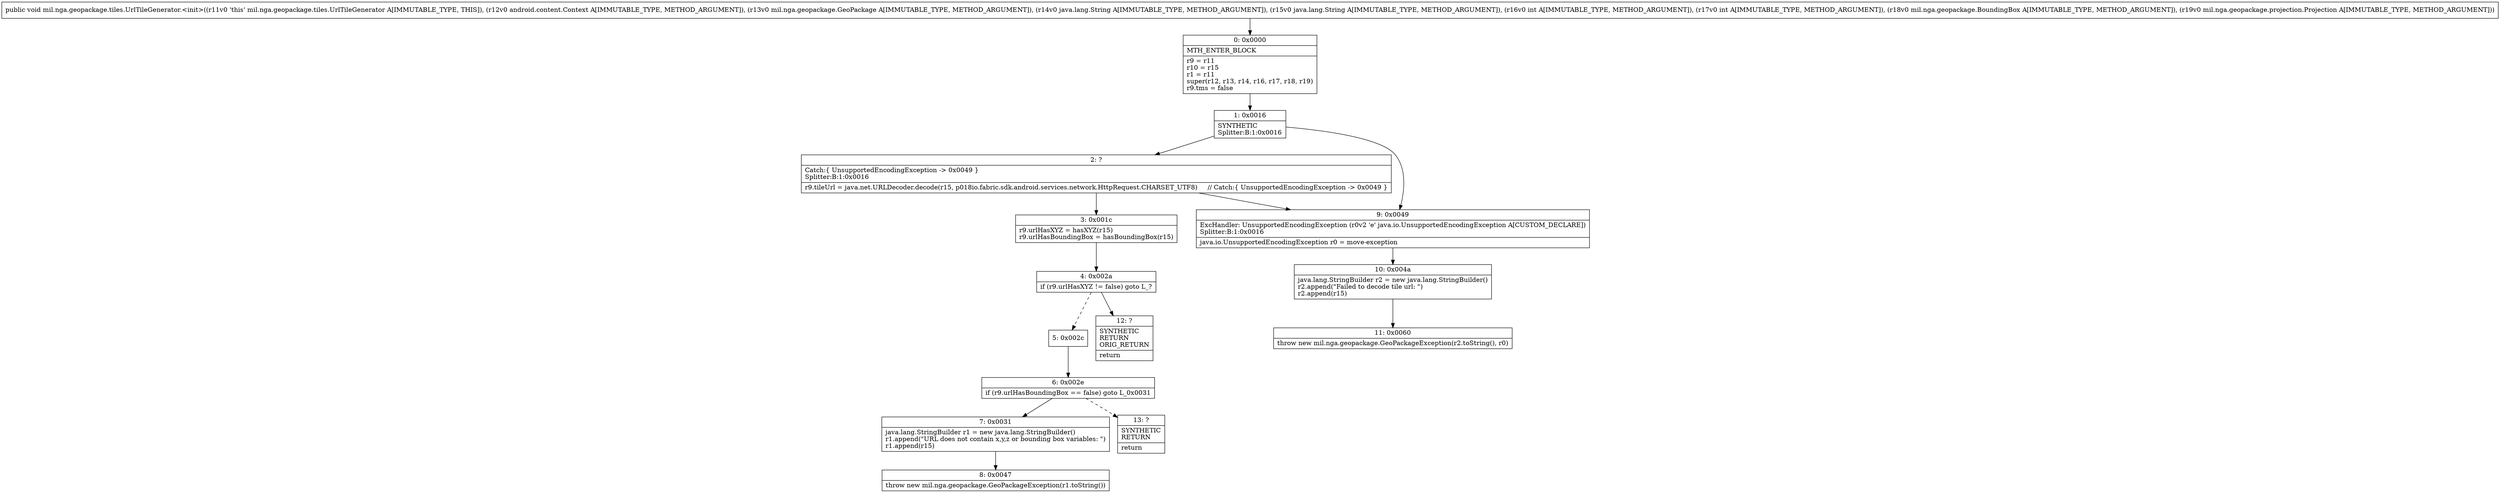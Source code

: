 digraph "CFG formil.nga.geopackage.tiles.UrlTileGenerator.\<init\>(Landroid\/content\/Context;Lmil\/nga\/geopackage\/GeoPackage;Ljava\/lang\/String;Ljava\/lang\/String;IILmil\/nga\/geopackage\/BoundingBox;Lmil\/nga\/geopackage\/projection\/Projection;)V" {
Node_0 [shape=record,label="{0\:\ 0x0000|MTH_ENTER_BLOCK\l|r9 = r11\lr10 = r15\lr1 = r11\lsuper(r12, r13, r14, r16, r17, r18, r19)\lr9.tms = false\l}"];
Node_1 [shape=record,label="{1\:\ 0x0016|SYNTHETIC\lSplitter:B:1:0x0016\l}"];
Node_2 [shape=record,label="{2\:\ ?|Catch:\{ UnsupportedEncodingException \-\> 0x0049 \}\lSplitter:B:1:0x0016\l|r9.tileUrl = java.net.URLDecoder.decode(r15, p018io.fabric.sdk.android.services.network.HttpRequest.CHARSET_UTF8)     \/\/ Catch:\{ UnsupportedEncodingException \-\> 0x0049 \}\l}"];
Node_3 [shape=record,label="{3\:\ 0x001c|r9.urlHasXYZ = hasXYZ(r15)\lr9.urlHasBoundingBox = hasBoundingBox(r15)\l}"];
Node_4 [shape=record,label="{4\:\ 0x002a|if (r9.urlHasXYZ != false) goto L_?\l}"];
Node_5 [shape=record,label="{5\:\ 0x002c}"];
Node_6 [shape=record,label="{6\:\ 0x002e|if (r9.urlHasBoundingBox == false) goto L_0x0031\l}"];
Node_7 [shape=record,label="{7\:\ 0x0031|java.lang.StringBuilder r1 = new java.lang.StringBuilder()\lr1.append(\"URL does not contain x,y,z or bounding box variables: \")\lr1.append(r15)\l}"];
Node_8 [shape=record,label="{8\:\ 0x0047|throw new mil.nga.geopackage.GeoPackageException(r1.toString())\l}"];
Node_9 [shape=record,label="{9\:\ 0x0049|ExcHandler: UnsupportedEncodingException (r0v2 'e' java.io.UnsupportedEncodingException A[CUSTOM_DECLARE])\lSplitter:B:1:0x0016\l|java.io.UnsupportedEncodingException r0 = move\-exception\l}"];
Node_10 [shape=record,label="{10\:\ 0x004a|java.lang.StringBuilder r2 = new java.lang.StringBuilder()\lr2.append(\"Failed to decode tile url: \")\lr2.append(r15)\l}"];
Node_11 [shape=record,label="{11\:\ 0x0060|throw new mil.nga.geopackage.GeoPackageException(r2.toString(), r0)\l}"];
Node_12 [shape=record,label="{12\:\ ?|SYNTHETIC\lRETURN\lORIG_RETURN\l|return\l}"];
Node_13 [shape=record,label="{13\:\ ?|SYNTHETIC\lRETURN\l|return\l}"];
MethodNode[shape=record,label="{public void mil.nga.geopackage.tiles.UrlTileGenerator.\<init\>((r11v0 'this' mil.nga.geopackage.tiles.UrlTileGenerator A[IMMUTABLE_TYPE, THIS]), (r12v0 android.content.Context A[IMMUTABLE_TYPE, METHOD_ARGUMENT]), (r13v0 mil.nga.geopackage.GeoPackage A[IMMUTABLE_TYPE, METHOD_ARGUMENT]), (r14v0 java.lang.String A[IMMUTABLE_TYPE, METHOD_ARGUMENT]), (r15v0 java.lang.String A[IMMUTABLE_TYPE, METHOD_ARGUMENT]), (r16v0 int A[IMMUTABLE_TYPE, METHOD_ARGUMENT]), (r17v0 int A[IMMUTABLE_TYPE, METHOD_ARGUMENT]), (r18v0 mil.nga.geopackage.BoundingBox A[IMMUTABLE_TYPE, METHOD_ARGUMENT]), (r19v0 mil.nga.geopackage.projection.Projection A[IMMUTABLE_TYPE, METHOD_ARGUMENT])) }"];
MethodNode -> Node_0;
Node_0 -> Node_1;
Node_1 -> Node_2;
Node_1 -> Node_9;
Node_2 -> Node_3;
Node_2 -> Node_9;
Node_3 -> Node_4;
Node_4 -> Node_5[style=dashed];
Node_4 -> Node_12;
Node_5 -> Node_6;
Node_6 -> Node_7;
Node_6 -> Node_13[style=dashed];
Node_7 -> Node_8;
Node_9 -> Node_10;
Node_10 -> Node_11;
}

